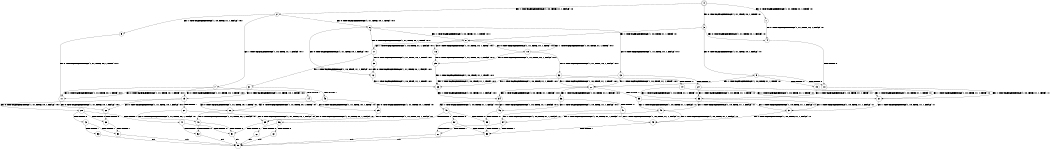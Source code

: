 digraph BCG {
size = "7, 10.5";
center = TRUE;
node [shape = circle];
0 [peripheries = 2];
0 -> 1 [label = "EX !0 !ATOMIC_EXCH_BRANCH (1, +1, TRUE, +0, 1, TRUE) !:0:"];
0 -> 2 [label = "EX !1 !ATOMIC_EXCH_BRANCH (1, +0, TRUE, +1, 1, FALSE) !:0:"];
0 -> 3 [label = "EX !0 !ATOMIC_EXCH_BRANCH (1, +1, TRUE, +0, 1, TRUE) !:0:"];
1 -> 4 [label = "EX !0 !ATOMIC_EXCH_BRANCH (1, +1, TRUE, +0, 1, FALSE) !:0:"];
2 -> 5 [label = "EX !1 !ATOMIC_EXCH_BRANCH (1, +0, TRUE, +1, 1, FALSE) !:0:1:"];
2 -> 6 [label = "EX !0 !ATOMIC_EXCH_BRANCH (1, +1, TRUE, +0, 1, TRUE) !:0:1:"];
2 -> 7 [label = "EX !1 !ATOMIC_EXCH_BRANCH (1, +0, TRUE, +1, 1, FALSE) !:0:1:"];
3 -> 4 [label = "EX !0 !ATOMIC_EXCH_BRANCH (1, +1, TRUE, +0, 1, FALSE) !:0:"];
3 -> 8 [label = "EX !1 !ATOMIC_EXCH_BRANCH (1, +0, TRUE, +1, 1, TRUE) !:0:"];
3 -> 9 [label = "EX !0 !ATOMIC_EXCH_BRANCH (1, +1, TRUE, +0, 1, FALSE) !:0:"];
4 -> 10 [label = "TERMINATE !0"];
5 -> 11 [label = "EX !0 !ATOMIC_EXCH_BRANCH (1, +1, TRUE, +0, 1, TRUE) !:0:1:"];
6 -> 12 [label = "EX !0 !ATOMIC_EXCH_BRANCH (1, +1, TRUE, +0, 1, FALSE) !:0:1:"];
6 -> 8 [label = "EX !1 !ATOMIC_EXCH_BRANCH (1, +0, TRUE, +1, 1, TRUE) !:0:1:"];
6 -> 13 [label = "EX !0 !ATOMIC_EXCH_BRANCH (1, +1, TRUE, +0, 1, FALSE) !:0:1:"];
7 -> 11 [label = "EX !0 !ATOMIC_EXCH_BRANCH (1, +1, TRUE, +0, 1, TRUE) !:0:1:"];
7 -> 14 [label = "TERMINATE !1"];
7 -> 15 [label = "EX !0 !ATOMIC_EXCH_BRANCH (1, +1, TRUE, +0, 1, TRUE) !:0:1:"];
8 -> 16 [label = "EX !0 !ATOMIC_EXCH_BRANCH (1, +1, TRUE, +0, 1, TRUE) !:0:1:"];
8 -> 17 [label = "EX !1 !ATOMIC_EXCH_BRANCH (1, +0, TRUE, +1, 1, FALSE) !:0:1:"];
8 -> 18 [label = "EX !0 !ATOMIC_EXCH_BRANCH (1, +1, TRUE, +0, 1, TRUE) !:0:1:"];
9 -> 10 [label = "TERMINATE !0"];
9 -> 19 [label = "TERMINATE !0"];
9 -> 20 [label = "EX !1 !ATOMIC_EXCH_BRANCH (1, +0, TRUE, +1, 1, TRUE) !:0:"];
10 -> 21 [label = "EX !1 !ATOMIC_EXCH_BRANCH (1, +0, TRUE, +1, 1, TRUE) !:1:"];
11 -> 22 [label = "EX !0 !ATOMIC_EXCH_BRANCH (1, +1, TRUE, +0, 1, FALSE) !:0:1:"];
12 -> 23 [label = "EX !1 !ATOMIC_EXCH_BRANCH (1, +0, TRUE, +1, 1, TRUE) !:0:1:"];
13 -> 23 [label = "EX !1 !ATOMIC_EXCH_BRANCH (1, +0, TRUE, +1, 1, TRUE) !:0:1:"];
13 -> 24 [label = "TERMINATE !0"];
13 -> 20 [label = "EX !1 !ATOMIC_EXCH_BRANCH (1, +0, TRUE, +1, 1, TRUE) !:0:1:"];
14 -> 25 [label = "EX !0 !ATOMIC_EXCH_BRANCH (1, +1, TRUE, +0, 1, TRUE) !:0:"];
14 -> 26 [label = "EX !0 !ATOMIC_EXCH_BRANCH (1, +1, TRUE, +0, 1, TRUE) !:0:"];
15 -> 22 [label = "EX !0 !ATOMIC_EXCH_BRANCH (1, +1, TRUE, +0, 1, FALSE) !:0:1:"];
15 -> 27 [label = "TERMINATE !1"];
15 -> 28 [label = "EX !0 !ATOMIC_EXCH_BRANCH (1, +1, TRUE, +0, 1, FALSE) !:0:1:"];
16 -> 29 [label = "EX !0 !ATOMIC_EXCH_BRANCH (1, +1, TRUE, +0, 1, FALSE) !:0:1:"];
17 -> 30 [label = "EX !0 !ATOMIC_EXCH_BRANCH (1, +1, TRUE, +0, 1, TRUE) !:0:1:"];
17 -> 31 [label = "EX !1 !ATOMIC_EXCH_BRANCH (1, +0, TRUE, +1, 1, FALSE) !:0:1:"];
17 -> 6 [label = "EX !0 !ATOMIC_EXCH_BRANCH (1, +1, TRUE, +0, 1, TRUE) !:0:1:"];
18 -> 29 [label = "EX !0 !ATOMIC_EXCH_BRANCH (1, +1, TRUE, +0, 1, FALSE) !:0:1:"];
18 -> 8 [label = "EX !1 !ATOMIC_EXCH_BRANCH (1, +0, TRUE, +1, 1, TRUE) !:0:1:"];
18 -> 32 [label = "EX !0 !ATOMIC_EXCH_BRANCH (1, +1, TRUE, +0, 1, FALSE) !:0:1:"];
19 -> 21 [label = "EX !1 !ATOMIC_EXCH_BRANCH (1, +0, TRUE, +1, 1, TRUE) !:1:"];
19 -> 33 [label = "EX !1 !ATOMIC_EXCH_BRANCH (1, +0, TRUE, +1, 1, TRUE) !:1:"];
20 -> 34 [label = "EX !1 !ATOMIC_EXCH_BRANCH (1, +0, TRUE, +1, 1, FALSE) !:0:1:"];
20 -> 35 [label = "TERMINATE !0"];
20 -> 36 [label = "EX !1 !ATOMIC_EXCH_BRANCH (1, +0, TRUE, +1, 1, FALSE) !:0:1:"];
21 -> 37 [label = "EX !1 !ATOMIC_EXCH_BRANCH (1, +0, TRUE, +1, 1, FALSE) !:1:"];
22 -> 38 [label = "TERMINATE !0"];
23 -> 34 [label = "EX !1 !ATOMIC_EXCH_BRANCH (1, +0, TRUE, +1, 1, FALSE) !:0:1:"];
24 -> 21 [label = "EX !1 !ATOMIC_EXCH_BRANCH (1, +0, TRUE, +1, 1, TRUE) !:1:"];
24 -> 33 [label = "EX !1 !ATOMIC_EXCH_BRANCH (1, +0, TRUE, +1, 1, TRUE) !:1:"];
25 -> 39 [label = "EX !0 !ATOMIC_EXCH_BRANCH (1, +1, TRUE, +0, 1, FALSE) !:0:"];
26 -> 39 [label = "EX !0 !ATOMIC_EXCH_BRANCH (1, +1, TRUE, +0, 1, FALSE) !:0:"];
26 -> 40 [label = "EX !0 !ATOMIC_EXCH_BRANCH (1, +1, TRUE, +0, 1, FALSE) !:0:"];
27 -> 39 [label = "EX !0 !ATOMIC_EXCH_BRANCH (1, +1, TRUE, +0, 1, FALSE) !:0:"];
27 -> 40 [label = "EX !0 !ATOMIC_EXCH_BRANCH (1, +1, TRUE, +0, 1, FALSE) !:0:"];
28 -> 38 [label = "TERMINATE !0"];
28 -> 41 [label = "TERMINATE !1"];
28 -> 42 [label = "TERMINATE !0"];
29 -> 23 [label = "EX !1 !ATOMIC_EXCH_BRANCH (1, +0, TRUE, +1, 1, TRUE) !:0:1:"];
30 -> 12 [label = "EX !0 !ATOMIC_EXCH_BRANCH (1, +1, TRUE, +0, 1, FALSE) !:0:1:"];
31 -> 11 [label = "EX !0 !ATOMIC_EXCH_BRANCH (1, +1, TRUE, +0, 1, TRUE) !:0:1:"];
31 -> 43 [label = "TERMINATE !1"];
31 -> 15 [label = "EX !0 !ATOMIC_EXCH_BRANCH (1, +1, TRUE, +0, 1, TRUE) !:0:1:"];
32 -> 23 [label = "EX !1 !ATOMIC_EXCH_BRANCH (1, +0, TRUE, +1, 1, TRUE) !:0:1:"];
32 -> 44 [label = "TERMINATE !0"];
32 -> 20 [label = "EX !1 !ATOMIC_EXCH_BRANCH (1, +0, TRUE, +1, 1, TRUE) !:0:1:"];
33 -> 37 [label = "EX !1 !ATOMIC_EXCH_BRANCH (1, +0, TRUE, +1, 1, FALSE) !:1:"];
33 -> 45 [label = "EX !1 !ATOMIC_EXCH_BRANCH (1, +0, TRUE, +1, 1, FALSE) !:1:"];
34 -> 46 [label = "EX !1 !ATOMIC_EXCH_BRANCH (1, +0, TRUE, +1, 1, FALSE) !:0:1:"];
35 -> 37 [label = "EX !1 !ATOMIC_EXCH_BRANCH (1, +0, TRUE, +1, 1, FALSE) !:1:"];
35 -> 45 [label = "EX !1 !ATOMIC_EXCH_BRANCH (1, +0, TRUE, +1, 1, FALSE) !:1:"];
36 -> 46 [label = "EX !1 !ATOMIC_EXCH_BRANCH (1, +0, TRUE, +1, 1, FALSE) !:0:1:"];
36 -> 47 [label = "TERMINATE !0"];
36 -> 48 [label = "EX !1 !ATOMIC_EXCH_BRANCH (1, +0, TRUE, +1, 1, FALSE) !:0:1:"];
37 -> 49 [label = "EX !1 !ATOMIC_EXCH_BRANCH (1, +0, TRUE, +1, 1, FALSE) !:1:"];
38 -> 50 [label = "TERMINATE !1"];
39 -> 51 [label = "TERMINATE !0"];
40 -> 51 [label = "TERMINATE !0"];
40 -> 52 [label = "TERMINATE !0"];
41 -> 51 [label = "TERMINATE !0"];
41 -> 52 [label = "TERMINATE !0"];
42 -> 50 [label = "TERMINATE !1"];
42 -> 53 [label = "TERMINATE !1"];
43 -> 25 [label = "EX !0 !ATOMIC_EXCH_BRANCH (1, +1, TRUE, +0, 1, TRUE) !:0:"];
43 -> 26 [label = "EX !0 !ATOMIC_EXCH_BRANCH (1, +1, TRUE, +0, 1, TRUE) !:0:"];
44 -> 21 [label = "EX !1 !ATOMIC_EXCH_BRANCH (1, +0, TRUE, +1, 1, TRUE) !:1:"];
44 -> 33 [label = "EX !1 !ATOMIC_EXCH_BRANCH (1, +0, TRUE, +1, 1, TRUE) !:1:"];
45 -> 49 [label = "EX !1 !ATOMIC_EXCH_BRANCH (1, +0, TRUE, +1, 1, FALSE) !:1:"];
45 -> 54 [label = "EX !1 !ATOMIC_EXCH_BRANCH (1, +0, TRUE, +1, 1, FALSE) !:1:"];
46 -> 55 [label = "TERMINATE !0"];
47 -> 49 [label = "EX !1 !ATOMIC_EXCH_BRANCH (1, +0, TRUE, +1, 1, FALSE) !:1:"];
47 -> 54 [label = "EX !1 !ATOMIC_EXCH_BRANCH (1, +0, TRUE, +1, 1, FALSE) !:1:"];
48 -> 55 [label = "TERMINATE !0"];
48 -> 56 [label = "TERMINATE !1"];
48 -> 57 [label = "TERMINATE !0"];
49 -> 58 [label = "TERMINATE !1"];
50 -> 59 [label = "exit"];
51 -> 59 [label = "exit"];
52 -> 59 [label = "exit"];
53 -> 59 [label = "exit"];
54 -> 58 [label = "TERMINATE !1"];
54 -> 60 [label = "TERMINATE !1"];
55 -> 58 [label = "TERMINATE !1"];
56 -> 61 [label = "TERMINATE !0"];
56 -> 62 [label = "TERMINATE !0"];
57 -> 58 [label = "TERMINATE !1"];
57 -> 60 [label = "TERMINATE !1"];
58 -> 59 [label = "exit"];
60 -> 59 [label = "exit"];
61 -> 59 [label = "exit"];
62 -> 59 [label = "exit"];
}
